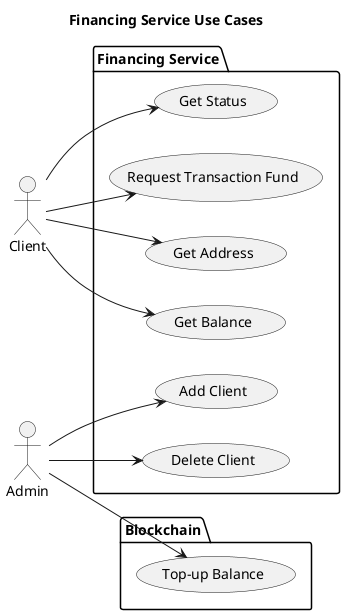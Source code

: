 @startuml
title Financing Service Use Cases
left to right direction

actor Client as C
actor Admin as A

package "Financing Service" {
    C --> (Get Status) 
    C --> (Request Transaction Fund)
    C --> (Get Address)
    C --> (Get Balance)

    A --> (Add Client)
    A --> (Delete Client)
}

package "Blockchain" {
    A --> (Top-up Balance)
}

@enduml